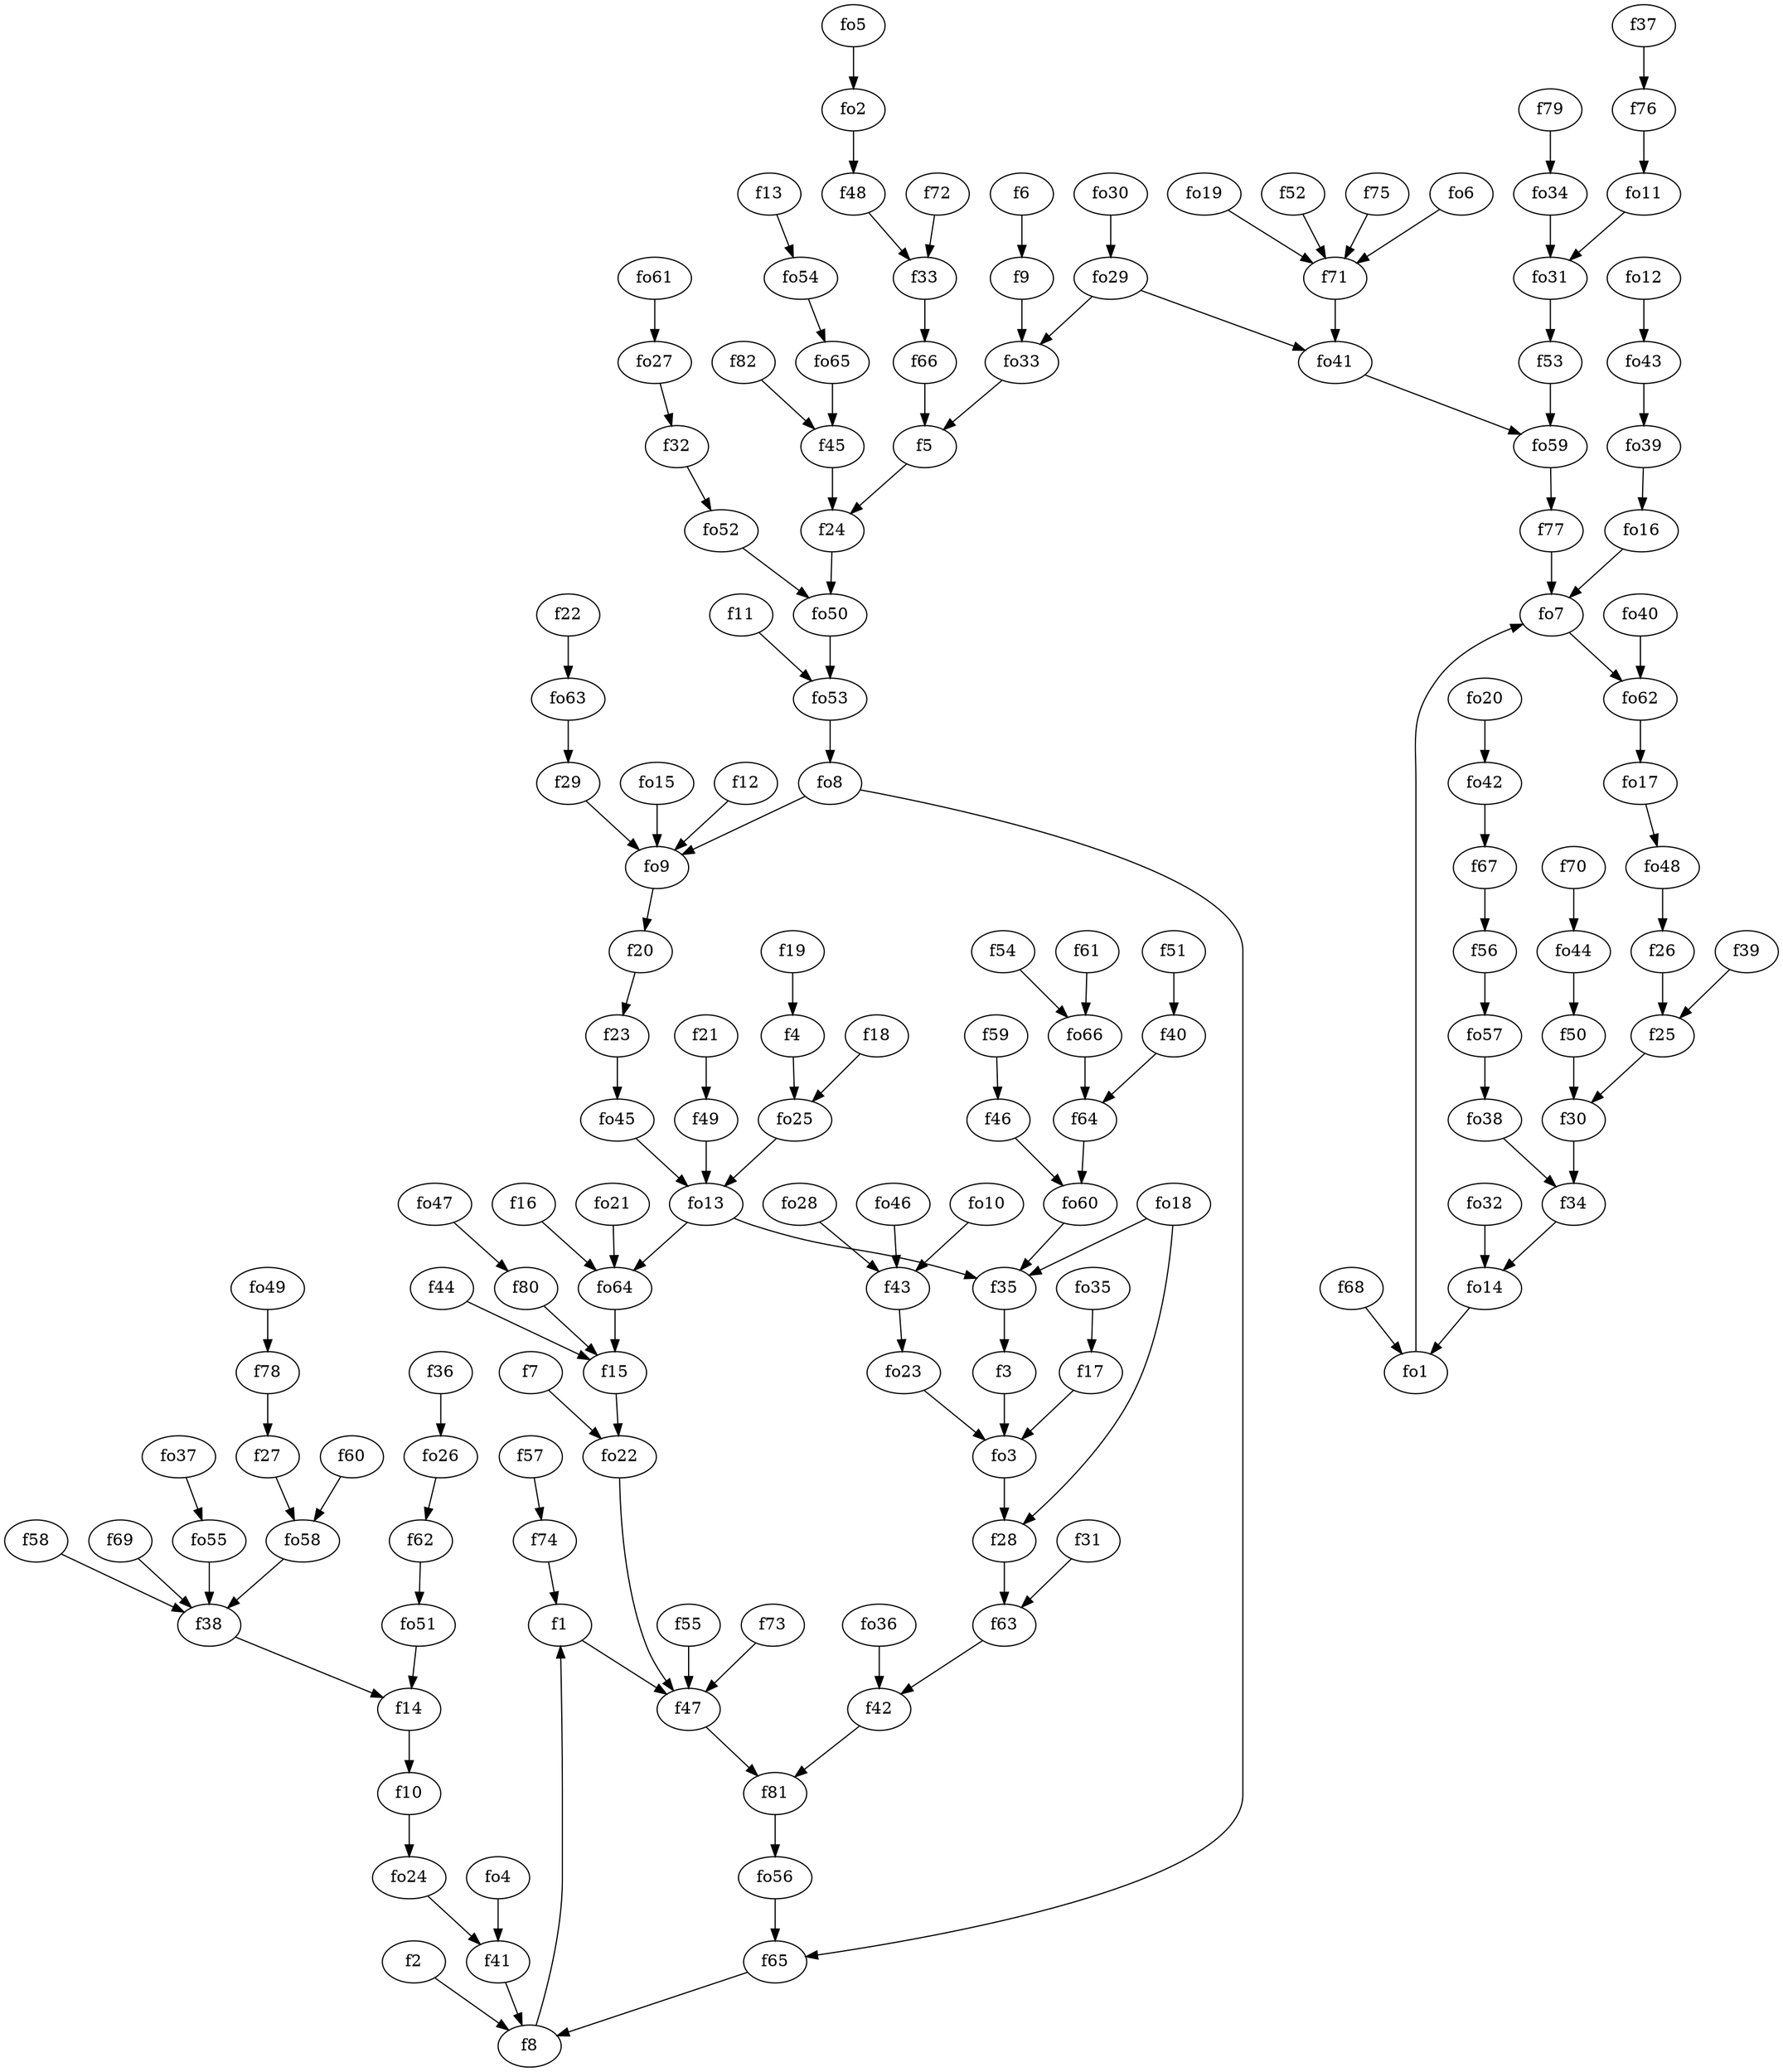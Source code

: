 strict digraph  {
f1;
f2;
f3;
f4;
f5;
f6;
f7;
f8;
f9;
f10;
f11;
f12;
f13;
f14;
f15;
f16;
f17;
f18;
f19;
f20;
f21;
f22;
f23;
f24;
f25;
f26;
f27;
f28;
f29;
f30;
f31;
f32;
f33;
f34;
f35;
f36;
f37;
f38;
f39;
f40;
f41;
f42;
f43;
f44;
f45;
f46;
f47;
f48;
f49;
f50;
f51;
f52;
f53;
f54;
f55;
f56;
f57;
f58;
f59;
f60;
f61;
f62;
f63;
f64;
f65;
f66;
f67;
f68;
f69;
f70;
f71;
f72;
f73;
f74;
f75;
f76;
f77;
f78;
f79;
f80;
f81;
f82;
fo1;
fo2;
fo3;
fo4;
fo5;
fo6;
fo7;
fo8;
fo9;
fo10;
fo11;
fo12;
fo13;
fo14;
fo15;
fo16;
fo17;
fo18;
fo19;
fo20;
fo21;
fo22;
fo23;
fo24;
fo25;
fo26;
fo27;
fo28;
fo29;
fo30;
fo31;
fo32;
fo33;
fo34;
fo35;
fo36;
fo37;
fo38;
fo39;
fo40;
fo41;
fo42;
fo43;
fo44;
fo45;
fo46;
fo47;
fo48;
fo49;
fo50;
fo51;
fo52;
fo53;
fo54;
fo55;
fo56;
fo57;
fo58;
fo59;
fo60;
fo61;
fo62;
fo63;
fo64;
fo65;
fo66;
f1 -> f47  [weight=2];
f2 -> f8  [weight=2];
f3 -> fo3  [weight=2];
f4 -> fo25  [weight=2];
f5 -> f24  [weight=2];
f6 -> f9  [weight=2];
f7 -> fo22  [weight=2];
f8 -> f1  [weight=2];
f9 -> fo33  [weight=2];
f10 -> fo24  [weight=2];
f11 -> fo53  [weight=2];
f12 -> fo9  [weight=2];
f13 -> fo54  [weight=2];
f14 -> f10  [weight=2];
f15 -> fo22  [weight=2];
f16 -> fo64  [weight=2];
f17 -> fo3  [weight=2];
f18 -> fo25  [weight=2];
f19 -> f4  [weight=2];
f20 -> f23  [weight=2];
f21 -> f49  [weight=2];
f22 -> fo63  [weight=2];
f23 -> fo45  [weight=2];
f24 -> fo50  [weight=2];
f25 -> f30  [weight=2];
f26 -> f25  [weight=2];
f27 -> fo58  [weight=2];
f28 -> f63  [weight=2];
f29 -> fo9  [weight=2];
f30 -> f34  [weight=2];
f31 -> f63  [weight=2];
f32 -> fo52  [weight=2];
f33 -> f66  [weight=2];
f34 -> fo14  [weight=2];
f35 -> f3  [weight=2];
f36 -> fo26  [weight=2];
f37 -> f76  [weight=2];
f38 -> f14  [weight=2];
f39 -> f25  [weight=2];
f40 -> f64  [weight=2];
f41 -> f8  [weight=2];
f42 -> f81  [weight=2];
f43 -> fo23  [weight=2];
f44 -> f15  [weight=2];
f45 -> f24  [weight=2];
f46 -> fo60  [weight=2];
f47 -> f81  [weight=2];
f48 -> f33  [weight=2];
f49 -> fo13  [weight=2];
f50 -> f30  [weight=2];
f51 -> f40  [weight=2];
f52 -> f71  [weight=2];
f53 -> fo59  [weight=2];
f54 -> fo66  [weight=2];
f55 -> f47  [weight=2];
f56 -> fo57  [weight=2];
f57 -> f74  [weight=2];
f58 -> f38  [weight=2];
f59 -> f46  [weight=2];
f60 -> fo58  [weight=2];
f61 -> fo66  [weight=2];
f62 -> fo51  [weight=2];
f63 -> f42  [weight=2];
f64 -> fo60  [weight=2];
f65 -> f8  [weight=2];
f66 -> f5  [weight=2];
f67 -> f56  [weight=2];
f68 -> fo1  [weight=2];
f69 -> f38  [weight=2];
f70 -> fo44  [weight=2];
f71 -> fo41  [weight=2];
f72 -> f33  [weight=2];
f73 -> f47  [weight=2];
f74 -> f1  [weight=2];
f75 -> f71  [weight=2];
f76 -> fo11  [weight=2];
f77 -> fo7  [weight=2];
f78 -> f27  [weight=2];
f79 -> fo34  [weight=2];
f80 -> f15  [weight=2];
f81 -> fo56  [weight=2];
f82 -> f45  [weight=2];
fo1 -> fo7  [weight=2];
fo2 -> f48  [weight=2];
fo3 -> f28  [weight=2];
fo4 -> f41  [weight=2];
fo5 -> fo2  [weight=2];
fo6 -> f71  [weight=2];
fo7 -> fo62  [weight=2];
fo8 -> f65  [weight=2];
fo8 -> fo9  [weight=2];
fo9 -> f20  [weight=2];
fo10 -> f43  [weight=2];
fo11 -> fo31  [weight=2];
fo12 -> fo43  [weight=2];
fo13 -> f35  [weight=2];
fo13 -> fo64  [weight=2];
fo14 -> fo1  [weight=2];
fo15 -> fo9  [weight=2];
fo16 -> fo7  [weight=2];
fo17 -> fo48  [weight=2];
fo18 -> f28  [weight=2];
fo18 -> f35  [weight=2];
fo19 -> f71  [weight=2];
fo20 -> fo42  [weight=2];
fo21 -> fo64  [weight=2];
fo22 -> f47  [weight=2];
fo23 -> fo3  [weight=2];
fo24 -> f41  [weight=2];
fo25 -> fo13  [weight=2];
fo26 -> f62  [weight=2];
fo27 -> f32  [weight=2];
fo28 -> f43  [weight=2];
fo29 -> fo33  [weight=2];
fo29 -> fo41  [weight=2];
fo30 -> fo29  [weight=2];
fo31 -> f53  [weight=2];
fo32 -> fo14  [weight=2];
fo33 -> f5  [weight=2];
fo34 -> fo31  [weight=2];
fo35 -> f17  [weight=2];
fo36 -> f42  [weight=2];
fo37 -> fo55  [weight=2];
fo38 -> f34  [weight=2];
fo39 -> fo16  [weight=2];
fo40 -> fo62  [weight=2];
fo41 -> fo59  [weight=2];
fo42 -> f67  [weight=2];
fo43 -> fo39  [weight=2];
fo44 -> f50  [weight=2];
fo45 -> fo13  [weight=2];
fo46 -> f43  [weight=2];
fo47 -> f80  [weight=2];
fo48 -> f26  [weight=2];
fo49 -> f78  [weight=2];
fo50 -> fo53  [weight=2];
fo51 -> f14  [weight=2];
fo52 -> fo50  [weight=2];
fo53 -> fo8  [weight=2];
fo54 -> fo65  [weight=2];
fo55 -> f38  [weight=2];
fo56 -> f65  [weight=2];
fo57 -> fo38  [weight=2];
fo58 -> f38  [weight=2];
fo59 -> f77  [weight=2];
fo60 -> f35  [weight=2];
fo61 -> fo27  [weight=2];
fo62 -> fo17  [weight=2];
fo63 -> f29  [weight=2];
fo64 -> f15  [weight=2];
fo65 -> f45  [weight=2];
fo66 -> f64  [weight=2];
}
